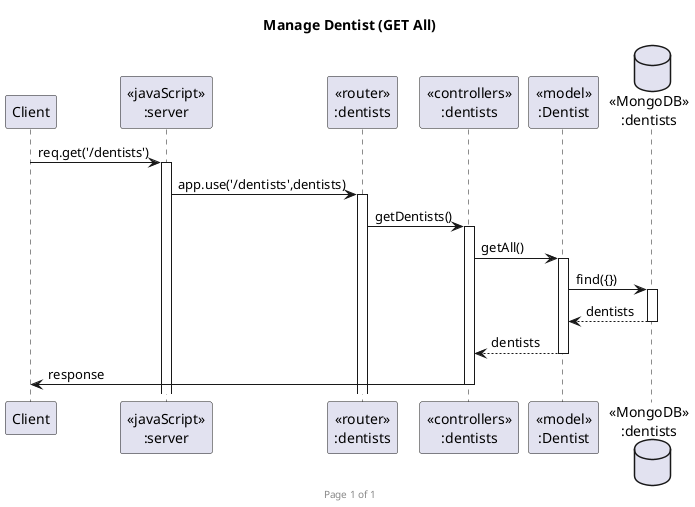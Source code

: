 @startuml Manage Dentist (GET All)

footer Page %page% of %lastpage%
title "Manage Dentist (GET All)"

participant "Client" as client
participant "<<javaScript>>\n:server" as server
participant "<<router>>\n:dentists" as routerDentists
participant "<<controllers>>\n:dentists" as controllersDentists
participant "<<model>>\n:Dentist" as modelDentist
database "<<MongoDB>>\n:dentists" as DentistsDatabase

client->server ++:req.get('/dentists')
server->routerDentists ++:app.use('/dentists',dentists)
routerDentists -> controllersDentists ++:getDentists()
controllersDentists->modelDentist ++:getAll()
modelDentist ->DentistsDatabase ++: find({})
DentistsDatabase --> modelDentist --: dentists
controllersDentists <-- modelDentist --:dentists
controllersDentists->client --:response

@enduml

